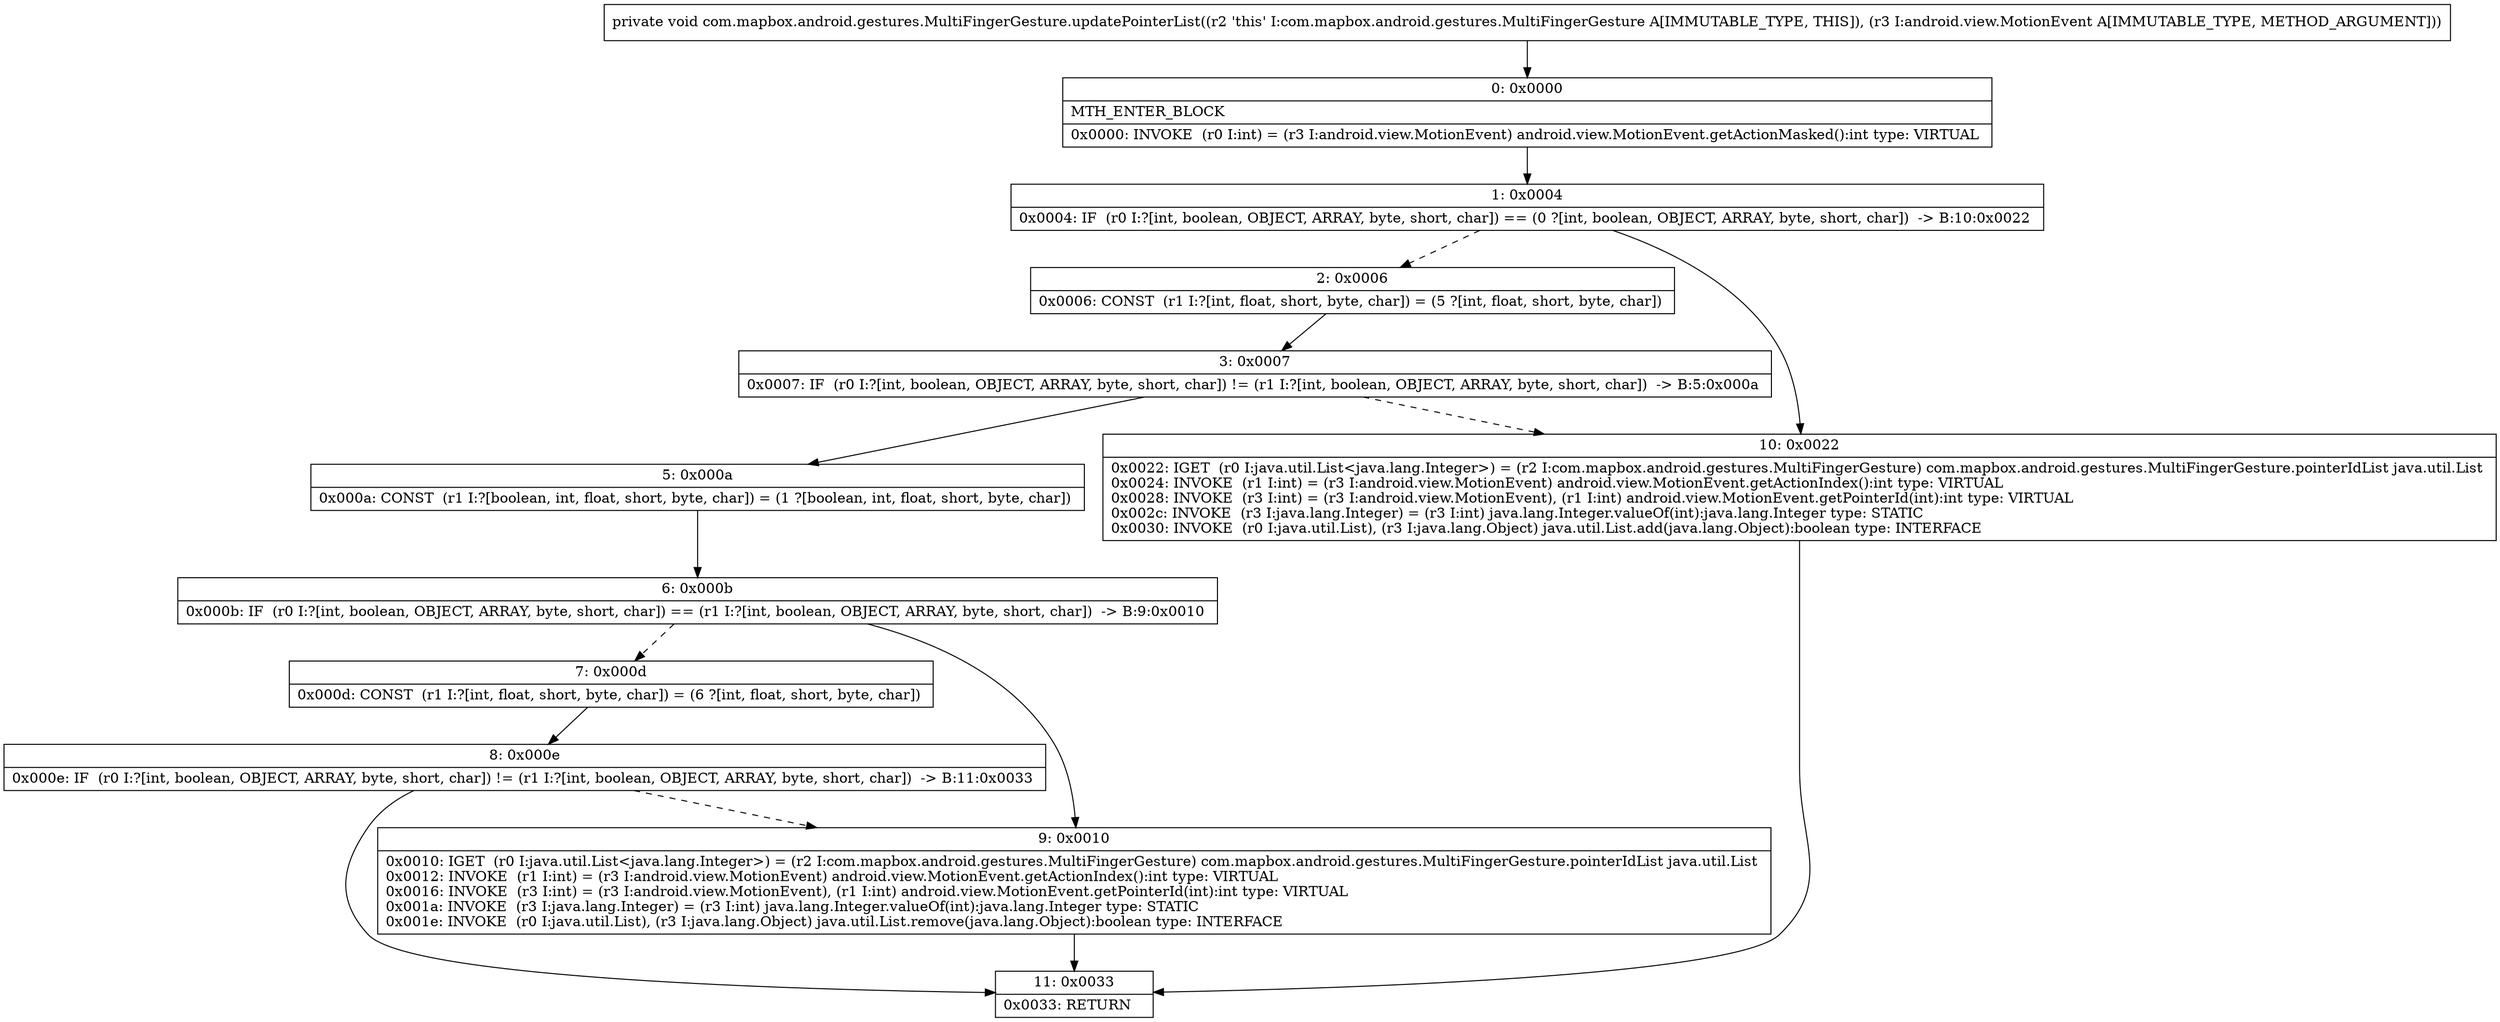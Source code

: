 digraph "CFG forcom.mapbox.android.gestures.MultiFingerGesture.updatePointerList(Landroid\/view\/MotionEvent;)V" {
Node_0 [shape=record,label="{0\:\ 0x0000|MTH_ENTER_BLOCK\l|0x0000: INVOKE  (r0 I:int) = (r3 I:android.view.MotionEvent) android.view.MotionEvent.getActionMasked():int type: VIRTUAL \l}"];
Node_1 [shape=record,label="{1\:\ 0x0004|0x0004: IF  (r0 I:?[int, boolean, OBJECT, ARRAY, byte, short, char]) == (0 ?[int, boolean, OBJECT, ARRAY, byte, short, char])  \-\> B:10:0x0022 \l}"];
Node_2 [shape=record,label="{2\:\ 0x0006|0x0006: CONST  (r1 I:?[int, float, short, byte, char]) = (5 ?[int, float, short, byte, char]) \l}"];
Node_3 [shape=record,label="{3\:\ 0x0007|0x0007: IF  (r0 I:?[int, boolean, OBJECT, ARRAY, byte, short, char]) != (r1 I:?[int, boolean, OBJECT, ARRAY, byte, short, char])  \-\> B:5:0x000a \l}"];
Node_5 [shape=record,label="{5\:\ 0x000a|0x000a: CONST  (r1 I:?[boolean, int, float, short, byte, char]) = (1 ?[boolean, int, float, short, byte, char]) \l}"];
Node_6 [shape=record,label="{6\:\ 0x000b|0x000b: IF  (r0 I:?[int, boolean, OBJECT, ARRAY, byte, short, char]) == (r1 I:?[int, boolean, OBJECT, ARRAY, byte, short, char])  \-\> B:9:0x0010 \l}"];
Node_7 [shape=record,label="{7\:\ 0x000d|0x000d: CONST  (r1 I:?[int, float, short, byte, char]) = (6 ?[int, float, short, byte, char]) \l}"];
Node_8 [shape=record,label="{8\:\ 0x000e|0x000e: IF  (r0 I:?[int, boolean, OBJECT, ARRAY, byte, short, char]) != (r1 I:?[int, boolean, OBJECT, ARRAY, byte, short, char])  \-\> B:11:0x0033 \l}"];
Node_9 [shape=record,label="{9\:\ 0x0010|0x0010: IGET  (r0 I:java.util.List\<java.lang.Integer\>) = (r2 I:com.mapbox.android.gestures.MultiFingerGesture) com.mapbox.android.gestures.MultiFingerGesture.pointerIdList java.util.List \l0x0012: INVOKE  (r1 I:int) = (r3 I:android.view.MotionEvent) android.view.MotionEvent.getActionIndex():int type: VIRTUAL \l0x0016: INVOKE  (r3 I:int) = (r3 I:android.view.MotionEvent), (r1 I:int) android.view.MotionEvent.getPointerId(int):int type: VIRTUAL \l0x001a: INVOKE  (r3 I:java.lang.Integer) = (r3 I:int) java.lang.Integer.valueOf(int):java.lang.Integer type: STATIC \l0x001e: INVOKE  (r0 I:java.util.List), (r3 I:java.lang.Object) java.util.List.remove(java.lang.Object):boolean type: INTERFACE \l}"];
Node_10 [shape=record,label="{10\:\ 0x0022|0x0022: IGET  (r0 I:java.util.List\<java.lang.Integer\>) = (r2 I:com.mapbox.android.gestures.MultiFingerGesture) com.mapbox.android.gestures.MultiFingerGesture.pointerIdList java.util.List \l0x0024: INVOKE  (r1 I:int) = (r3 I:android.view.MotionEvent) android.view.MotionEvent.getActionIndex():int type: VIRTUAL \l0x0028: INVOKE  (r3 I:int) = (r3 I:android.view.MotionEvent), (r1 I:int) android.view.MotionEvent.getPointerId(int):int type: VIRTUAL \l0x002c: INVOKE  (r3 I:java.lang.Integer) = (r3 I:int) java.lang.Integer.valueOf(int):java.lang.Integer type: STATIC \l0x0030: INVOKE  (r0 I:java.util.List), (r3 I:java.lang.Object) java.util.List.add(java.lang.Object):boolean type: INTERFACE \l}"];
Node_11 [shape=record,label="{11\:\ 0x0033|0x0033: RETURN   \l}"];
MethodNode[shape=record,label="{private void com.mapbox.android.gestures.MultiFingerGesture.updatePointerList((r2 'this' I:com.mapbox.android.gestures.MultiFingerGesture A[IMMUTABLE_TYPE, THIS]), (r3 I:android.view.MotionEvent A[IMMUTABLE_TYPE, METHOD_ARGUMENT])) }"];
MethodNode -> Node_0;
Node_0 -> Node_1;
Node_1 -> Node_2[style=dashed];
Node_1 -> Node_10;
Node_2 -> Node_3;
Node_3 -> Node_5;
Node_3 -> Node_10[style=dashed];
Node_5 -> Node_6;
Node_6 -> Node_7[style=dashed];
Node_6 -> Node_9;
Node_7 -> Node_8;
Node_8 -> Node_9[style=dashed];
Node_8 -> Node_11;
Node_9 -> Node_11;
Node_10 -> Node_11;
}

